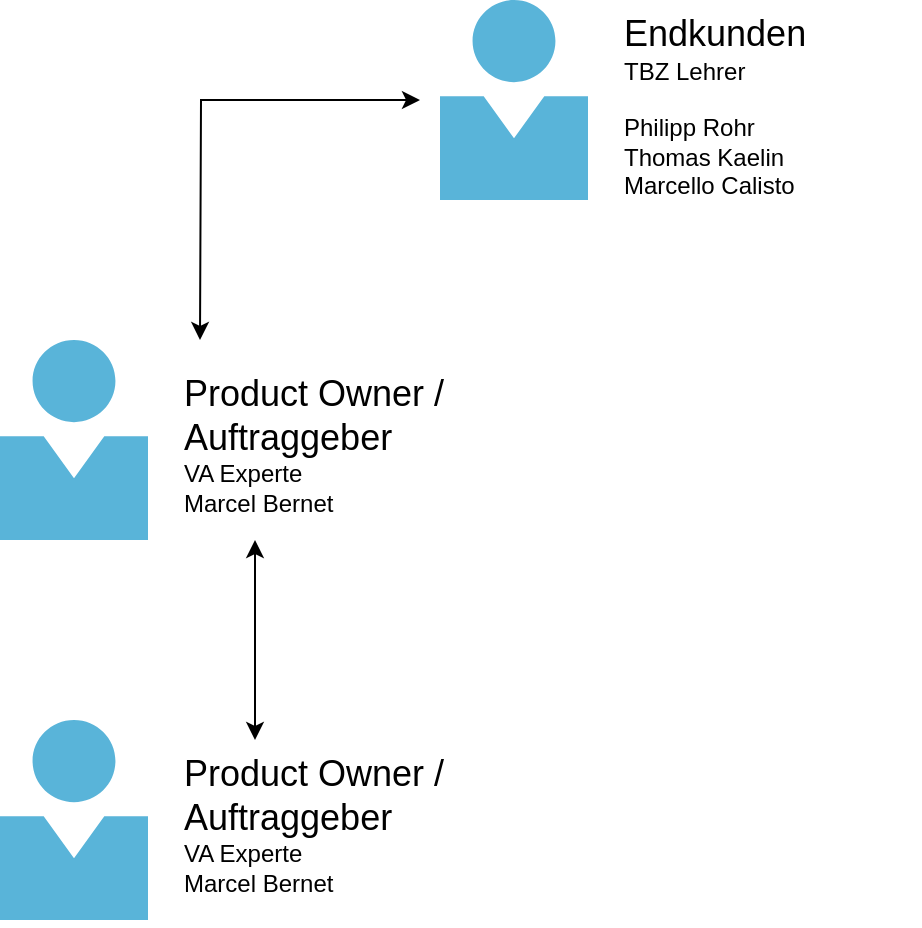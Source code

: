 <mxfile version="11.3.0" type="device" pages="1"><diagram id="PNSUt3Vh5AxXZhT9apiy" name="Page-1"><mxGraphModel dx="487" dy="830" grid="1" gridSize="10" guides="1" tooltips="1" connect="1" arrows="1" fold="1" page="1" pageScale="1" pageWidth="827" pageHeight="1169" math="0" shadow="0"><root><mxCell id="0"/><mxCell id="1" parent="0"/><mxCell id="yuxpwnDOQOq4115YXdnd-8" value="" style="group" vertex="1" connectable="0" parent="1"><mxGeometry x="360" y="80" width="240" height="100" as="geometry"/></mxCell><mxCell id="yuxpwnDOQOq4115YXdnd-4" value="" style="aspect=fixed;html=1;points=[];align=center;image;fontSize=12;image=img/lib/mscae/Person.svg;" vertex="1" parent="yuxpwnDOQOq4115YXdnd-8"><mxGeometry width="74" height="100" as="geometry"/></mxCell><mxCell id="yuxpwnDOQOq4115YXdnd-5" value="&lt;font&gt;&lt;span style=&quot;font-size: 18px&quot;&gt;Endkunden&lt;br&gt;&lt;/span&gt;TBZ Lehrer&lt;br&gt;&lt;br&gt;Philipp Rohr&lt;br&gt;Thomas Kaelin&lt;br&gt;Marcello Calisto&lt;br&gt;&lt;/font&gt;" style="text;html=1;strokeColor=none;fillColor=none;align=left;verticalAlign=top;whiteSpace=wrap;rounded=0;" vertex="1" parent="yuxpwnDOQOq4115YXdnd-8"><mxGeometry x="90" width="150" height="90" as="geometry"/></mxCell><mxCell id="yuxpwnDOQOq4115YXdnd-9" value="" style="group" vertex="1" connectable="0" parent="1"><mxGeometry x="140" y="250" width="240" height="100" as="geometry"/></mxCell><mxCell id="yuxpwnDOQOq4115YXdnd-1" value="" style="aspect=fixed;html=1;points=[];align=center;image;fontSize=12;image=img/lib/mscae/Person.svg;" vertex="1" parent="yuxpwnDOQOq4115YXdnd-9"><mxGeometry width="74" height="100" as="geometry"/></mxCell><mxCell id="yuxpwnDOQOq4115YXdnd-2" value="&lt;font&gt;&lt;font style=&quot;font-size: 18px&quot;&gt;Product Owner / Auftraggeber&lt;/font&gt;&lt;br&gt;VA Experte&lt;br&gt;Marcel Bernet&lt;br&gt;&lt;br&gt;&lt;/font&gt;" style="text;html=1;strokeColor=none;fillColor=none;align=left;verticalAlign=top;whiteSpace=wrap;rounded=0;" vertex="1" parent="yuxpwnDOQOq4115YXdnd-9"><mxGeometry x="90" y="10" width="150" height="90" as="geometry"/></mxCell><mxCell id="yuxpwnDOQOq4115YXdnd-10" value="" style="group" vertex="1" connectable="0" parent="1"><mxGeometry x="140" y="440" width="240" height="100" as="geometry"/></mxCell><mxCell id="yuxpwnDOQOq4115YXdnd-6" value="" style="aspect=fixed;html=1;points=[];align=center;image;fontSize=12;image=img/lib/mscae/Person.svg;" vertex="1" parent="yuxpwnDOQOq4115YXdnd-10"><mxGeometry width="74" height="100" as="geometry"/></mxCell><mxCell id="yuxpwnDOQOq4115YXdnd-7" value="&lt;font&gt;&lt;font style=&quot;font-size: 18px&quot;&gt;Product Owner / Auftraggeber&lt;/font&gt;&lt;br&gt;VA Experte&lt;br&gt;Marcel Bernet&lt;br&gt;&lt;br&gt;&lt;/font&gt;" style="text;html=1;strokeColor=none;fillColor=none;align=left;verticalAlign=top;whiteSpace=wrap;rounded=0;" vertex="1" parent="yuxpwnDOQOq4115YXdnd-10"><mxGeometry x="90" y="10" width="150" height="90" as="geometry"/></mxCell><mxCell id="yuxpwnDOQOq4115YXdnd-15" style="edgeStyle=orthogonalEdgeStyle;rounded=0;orthogonalLoop=1;jettySize=auto;html=1;startArrow=classic;startFill=1;targetPerimeterSpacing=10;sourcePerimeterSpacing=10;" edge="1" parent="1" source="yuxpwnDOQOq4115YXdnd-4"><mxGeometry relative="1" as="geometry"><mxPoint x="240" y="250" as="targetPoint"/></mxGeometry></mxCell><mxCell id="yuxpwnDOQOq4115YXdnd-17" style="edgeStyle=orthogonalEdgeStyle;rounded=0;orthogonalLoop=1;jettySize=auto;html=1;startArrow=classic;startFill=1;targetPerimeterSpacing=10;sourcePerimeterSpacing=10;exitX=0.25;exitY=1;exitDx=0;exitDy=0;jumpStyle=none;shadow=0;comic=0;entryX=0.25;entryY=0;entryDx=0;entryDy=0;" edge="1" parent="1" source="yuxpwnDOQOq4115YXdnd-2" target="yuxpwnDOQOq4115YXdnd-7"><mxGeometry relative="1" as="geometry"><mxPoint x="360" y="140" as="sourcePoint"/><mxPoint x="187" y="250" as="targetPoint"/></mxGeometry></mxCell></root></mxGraphModel></diagram></mxfile>